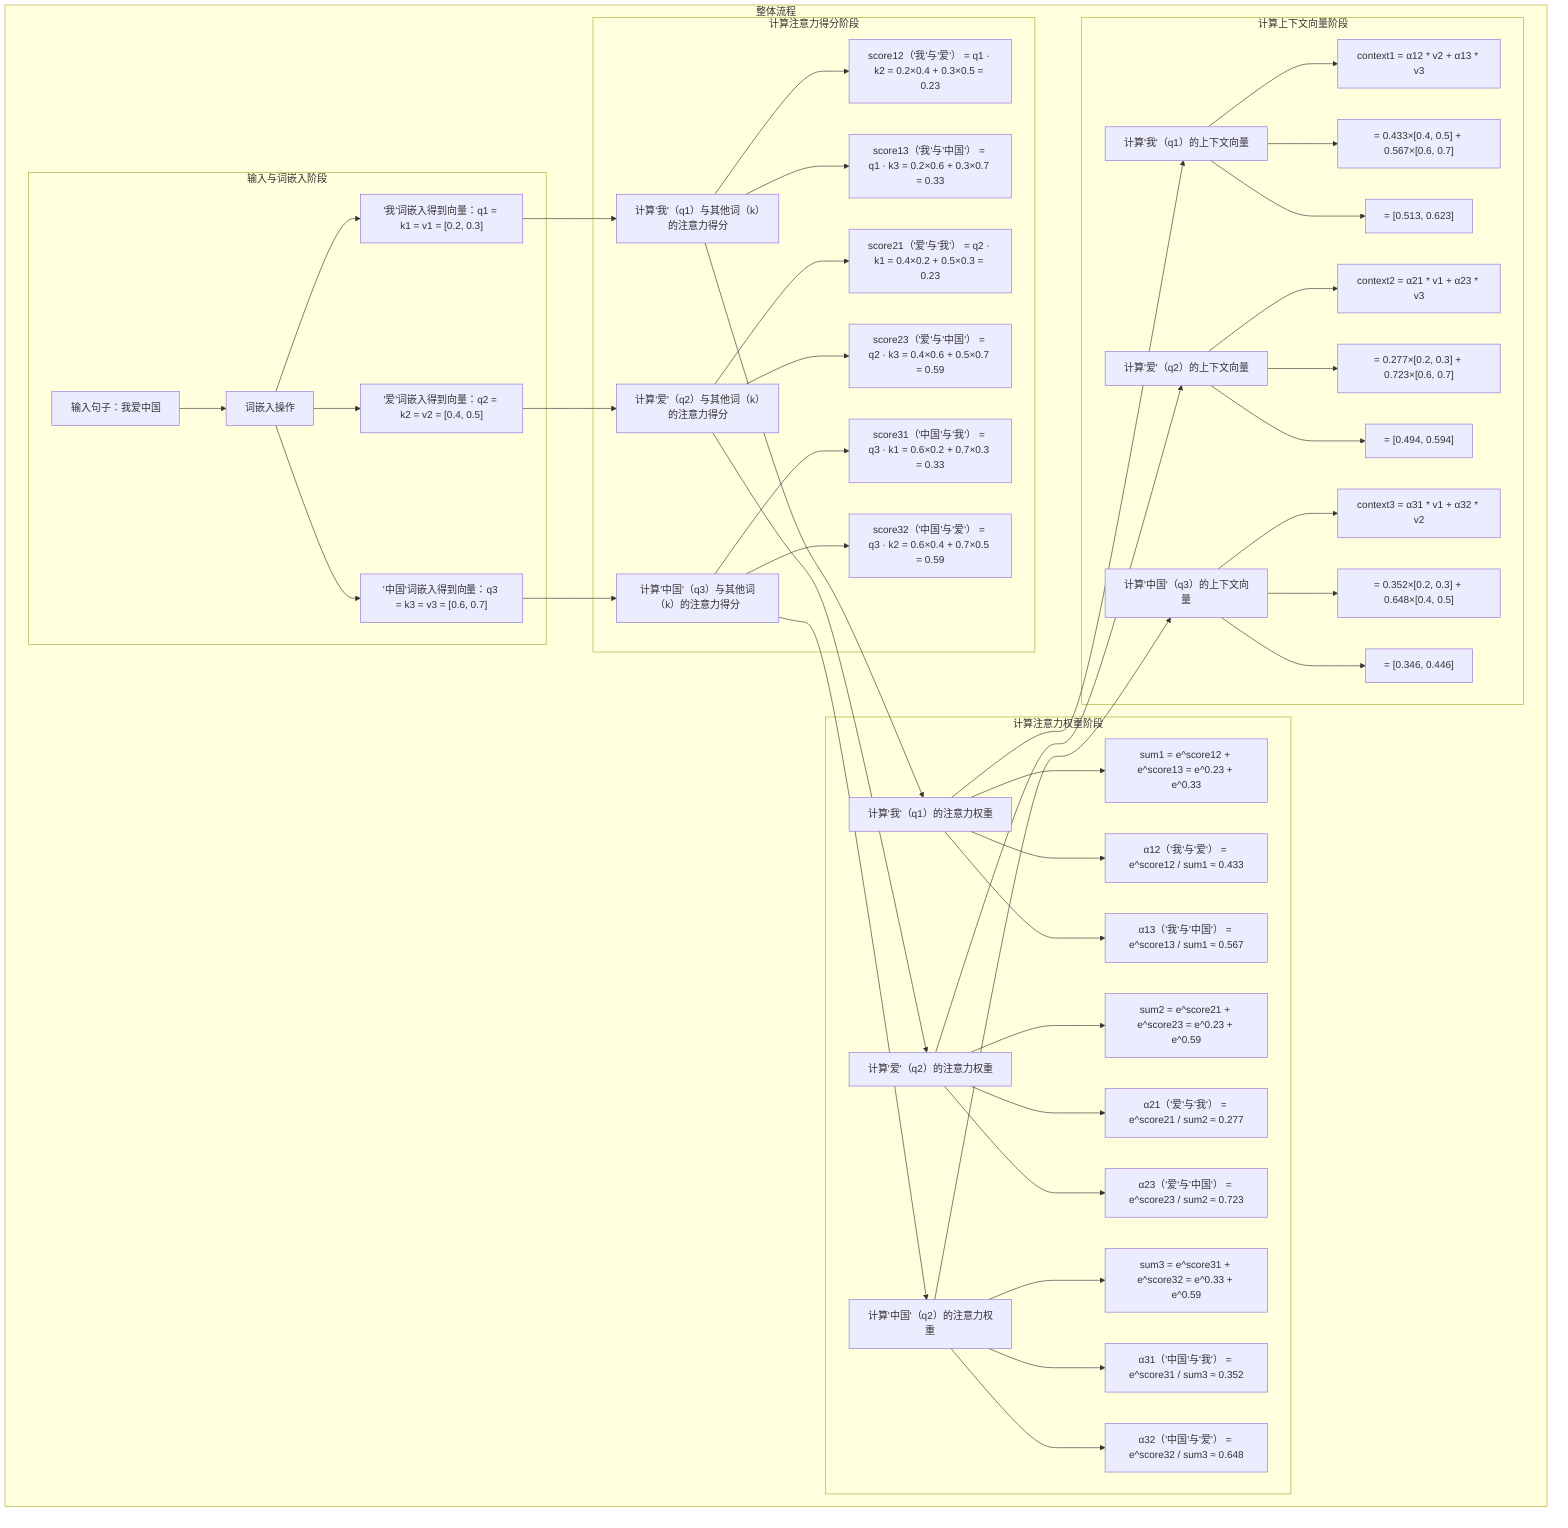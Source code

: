 flowchart TD
    subgraph 整体流程
        subgraph 输入与词嵌入阶段
            A["输入句子：我爱中国"] --> B["词嵌入操作"]
            B --> B1["'我'词嵌入得到向量：q1 = k1 = v1 = [0.2, 0.3]"]
            B --> B2["'爱'词嵌入得到向量：q2 = k2 = v2 = [0.4, 0.5]"]
            B --> B3["'中国'词嵌入得到向量：q3 = k3 = v3 = [0.6, 0.7]"]
        end
        subgraph 计算注意力得分阶段
            B1 --> C["计算'我'（q1）与其他词（k）的注意力得分"]
            B2 --> D["计算'爱'（q2）与其他词（k）的注意力得分"]
            B3 --> E["计算'中国'（q3）与其他词（k）的注意力得分"]
            C --> C1["score12（'我'与'爱'） = q1 · k2 = 0.2×0.4 + 0.3×0.5 = 0.23"]
            C --> C2["score13（'我'与'中国'） = q1 · k3 = 0.2×0.6 + 0.3×0.7 = 0.33"]
            D --> D1["score21（'爱'与'我'） = q2 · k1 = 0.4×0.2 + 0.5×0.3 = 0.23"]
            D --> D2["score23（'爱'与'中国'） = q2 · k3 = 0.4×0.6 + 0.5×0.7 = 0.59"]
            E --> E1["score31（'中国'与'我'） = q3 · k1 = 0.6×0.2 + 0.7×0.3 = 0.33"]
            E --> E2["score32（'中国'与'爱'） = q3 · k2 = 0.6×0.4 + 0.7×0.5 = 0.59"]
        end
        subgraph 计算注意力权重阶段
            C --> F["计算'我'（q1）的注意力权重"]
            D --> G["计算'爱'（q2）的注意力权重"]
            E --> H["计算'中国'（q2）的注意力权重"]
            F --> F1["sum1 = e^score12 + e^score13 = e^0.23 + e^0.33"]
            F --> F2["α12（'我'与'爱'） = e^score12 / sum1 ≈ 0.433"]
            F --> F3["α13（'我'与'中国'） = e^score13 / sum1 ≈ 0.567"]
            G --> G1["sum2 = e^score21 + e^score23 = e^0.23 + e^0.59"]
            G --> G2["α21（'爱'与'我'） = e^score21 / sum2 ≈ 0.277"]
            G --> G3["α23（'爱'与'中国'） = e^score23 / sum2 ≈ 0.723"]
            H --> H1["sum3 = e^score31 + e^score32 = e^0.33 + e^0.59"]
            H --> H2["α31（'中国'与'我'） = e^score31 / sum3 ≈ 0.352"]
            H --> H3["α32（'中国'与'爱'） = e^score32 / sum3 ≈ 0.648"]
        end
        subgraph 计算上下文向量阶段
            F --> I["计算'我'（q1）的上下文向量"]
            G --> J["计算'爱'（q2）的上下文向量"]
            H --> K["计算'中国'（q3）的上下文向量"]
            I --> I1["context1 = α12 * v2 + α13 * v3"]
            I --> I2[" = 0.433×[0.4, 0.5] + 0.567×[0.6, 0.7]"]
            I --> I3[" = [0.513, 0.623]"]
            J --> J1["context2 = α21 * v1 + α23 * v3"]
            J --> J2[" = 0.277×[0.2, 0.3] + 0.723×[0.6, 0.7]"]
            J --> J3[" = [0.494, 0.594]"]
            K --> K1["context3 = α31 * v1 + α32 * v2"]
            K --> K2[" = 0.352×[0.2, 0.3] + 0.648×[0.4, 0.5]"]
            K --> K3[" = [0.346, 0.446]"]
        end
    end
